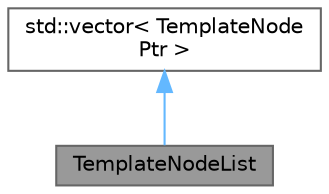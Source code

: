 digraph "TemplateNodeList"
{
 // INTERACTIVE_SVG=YES
 // LATEX_PDF_SIZE
  bgcolor="transparent";
  edge [fontname=Helvetica,fontsize=10,labelfontname=Helvetica,labelfontsize=10];
  node [fontname=Helvetica,fontsize=10,shape=box,height=0.2,width=0.4];
  Node1 [label="TemplateNodeList",height=0.2,width=0.4,color="gray40", fillcolor="grey60", style="filled", fontcolor="black",tooltip="Class representing a list of AST nodes in a template."];
  Node2 -> Node1 [dir="back",color="steelblue1",style="solid"];
  Node2 [label="std::vector\< TemplateNode\lPtr \>",height=0.2,width=0.4,color="gray40", fillcolor="white", style="filled",tooltip=" "];
}
